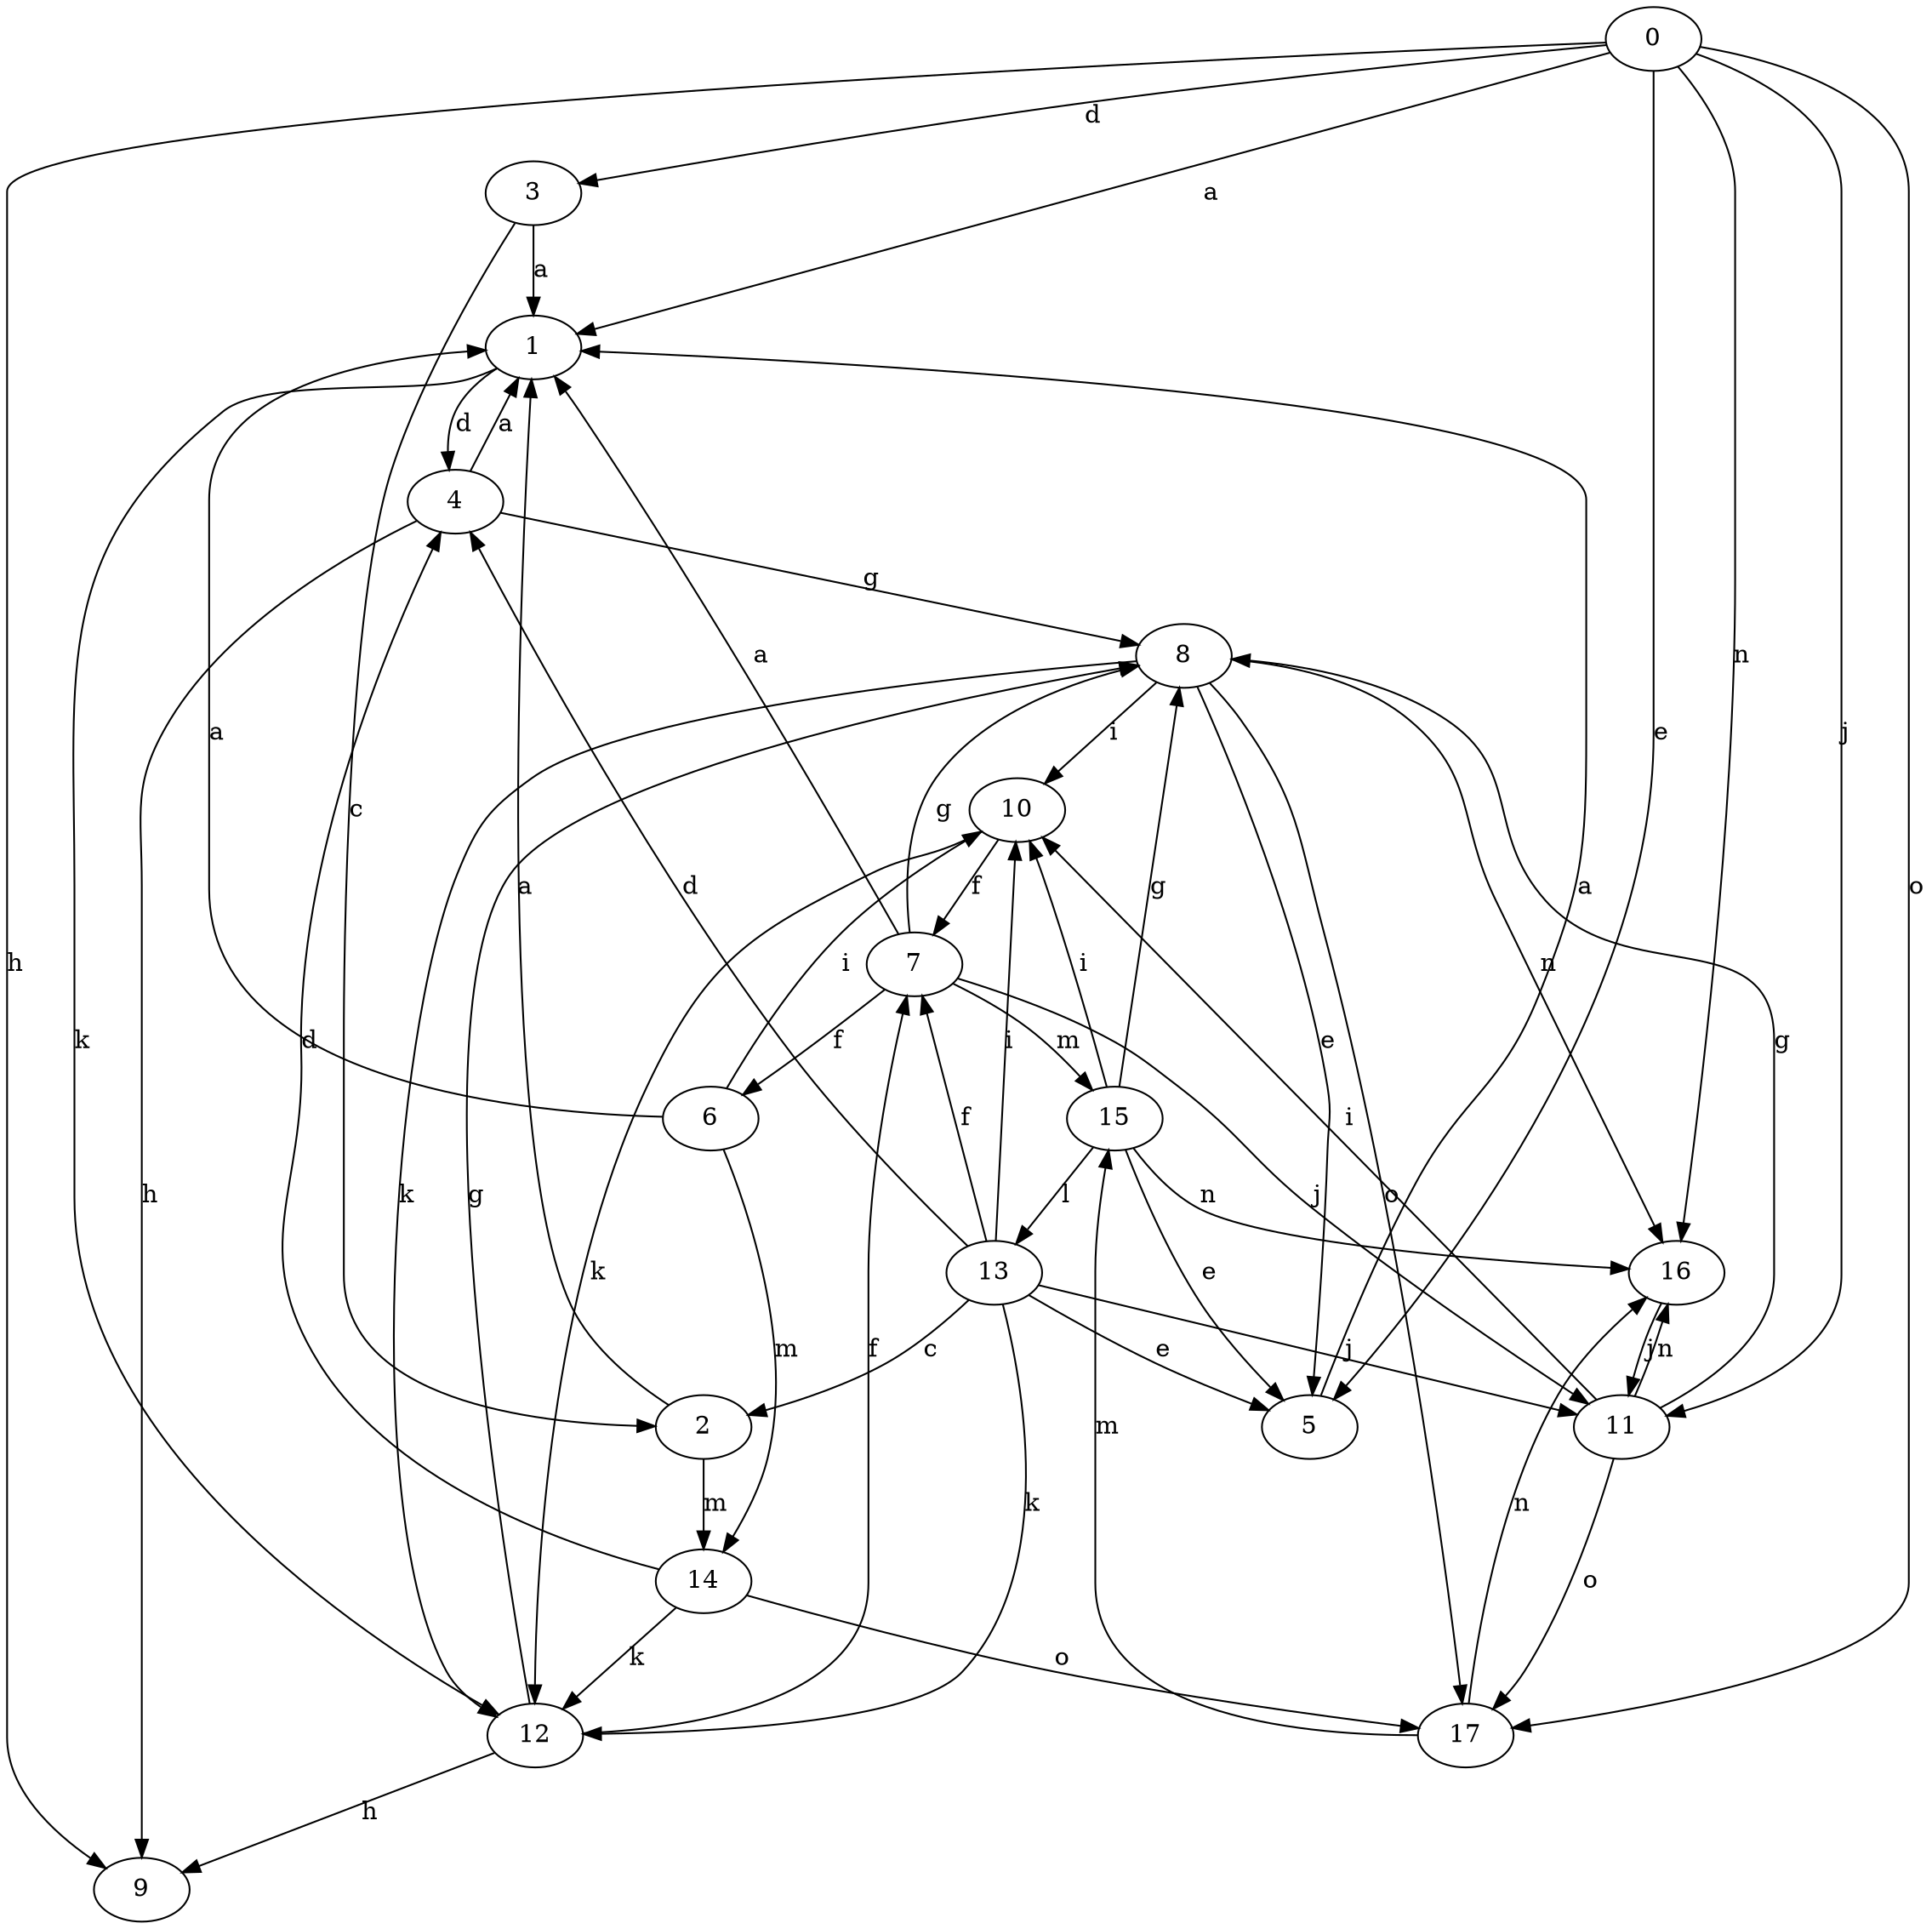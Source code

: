 strict digraph  {
0;
1;
2;
3;
4;
5;
6;
7;
8;
9;
10;
11;
12;
13;
14;
15;
16;
17;
0 -> 1  [label=a];
0 -> 3  [label=d];
0 -> 5  [label=e];
0 -> 9  [label=h];
0 -> 11  [label=j];
0 -> 16  [label=n];
0 -> 17  [label=o];
1 -> 4  [label=d];
1 -> 12  [label=k];
2 -> 1  [label=a];
2 -> 14  [label=m];
3 -> 1  [label=a];
3 -> 2  [label=c];
4 -> 1  [label=a];
4 -> 8  [label=g];
4 -> 9  [label=h];
5 -> 1  [label=a];
6 -> 1  [label=a];
6 -> 10  [label=i];
6 -> 14  [label=m];
7 -> 1  [label=a];
7 -> 6  [label=f];
7 -> 8  [label=g];
7 -> 11  [label=j];
7 -> 15  [label=m];
8 -> 5  [label=e];
8 -> 10  [label=i];
8 -> 12  [label=k];
8 -> 16  [label=n];
8 -> 17  [label=o];
10 -> 7  [label=f];
10 -> 12  [label=k];
11 -> 8  [label=g];
11 -> 10  [label=i];
11 -> 16  [label=n];
11 -> 17  [label=o];
12 -> 7  [label=f];
12 -> 8  [label=g];
12 -> 9  [label=h];
13 -> 2  [label=c];
13 -> 4  [label=d];
13 -> 5  [label=e];
13 -> 7  [label=f];
13 -> 10  [label=i];
13 -> 11  [label=j];
13 -> 12  [label=k];
14 -> 4  [label=d];
14 -> 12  [label=k];
14 -> 17  [label=o];
15 -> 5  [label=e];
15 -> 8  [label=g];
15 -> 10  [label=i];
15 -> 13  [label=l];
15 -> 16  [label=n];
16 -> 11  [label=j];
17 -> 15  [label=m];
17 -> 16  [label=n];
}
